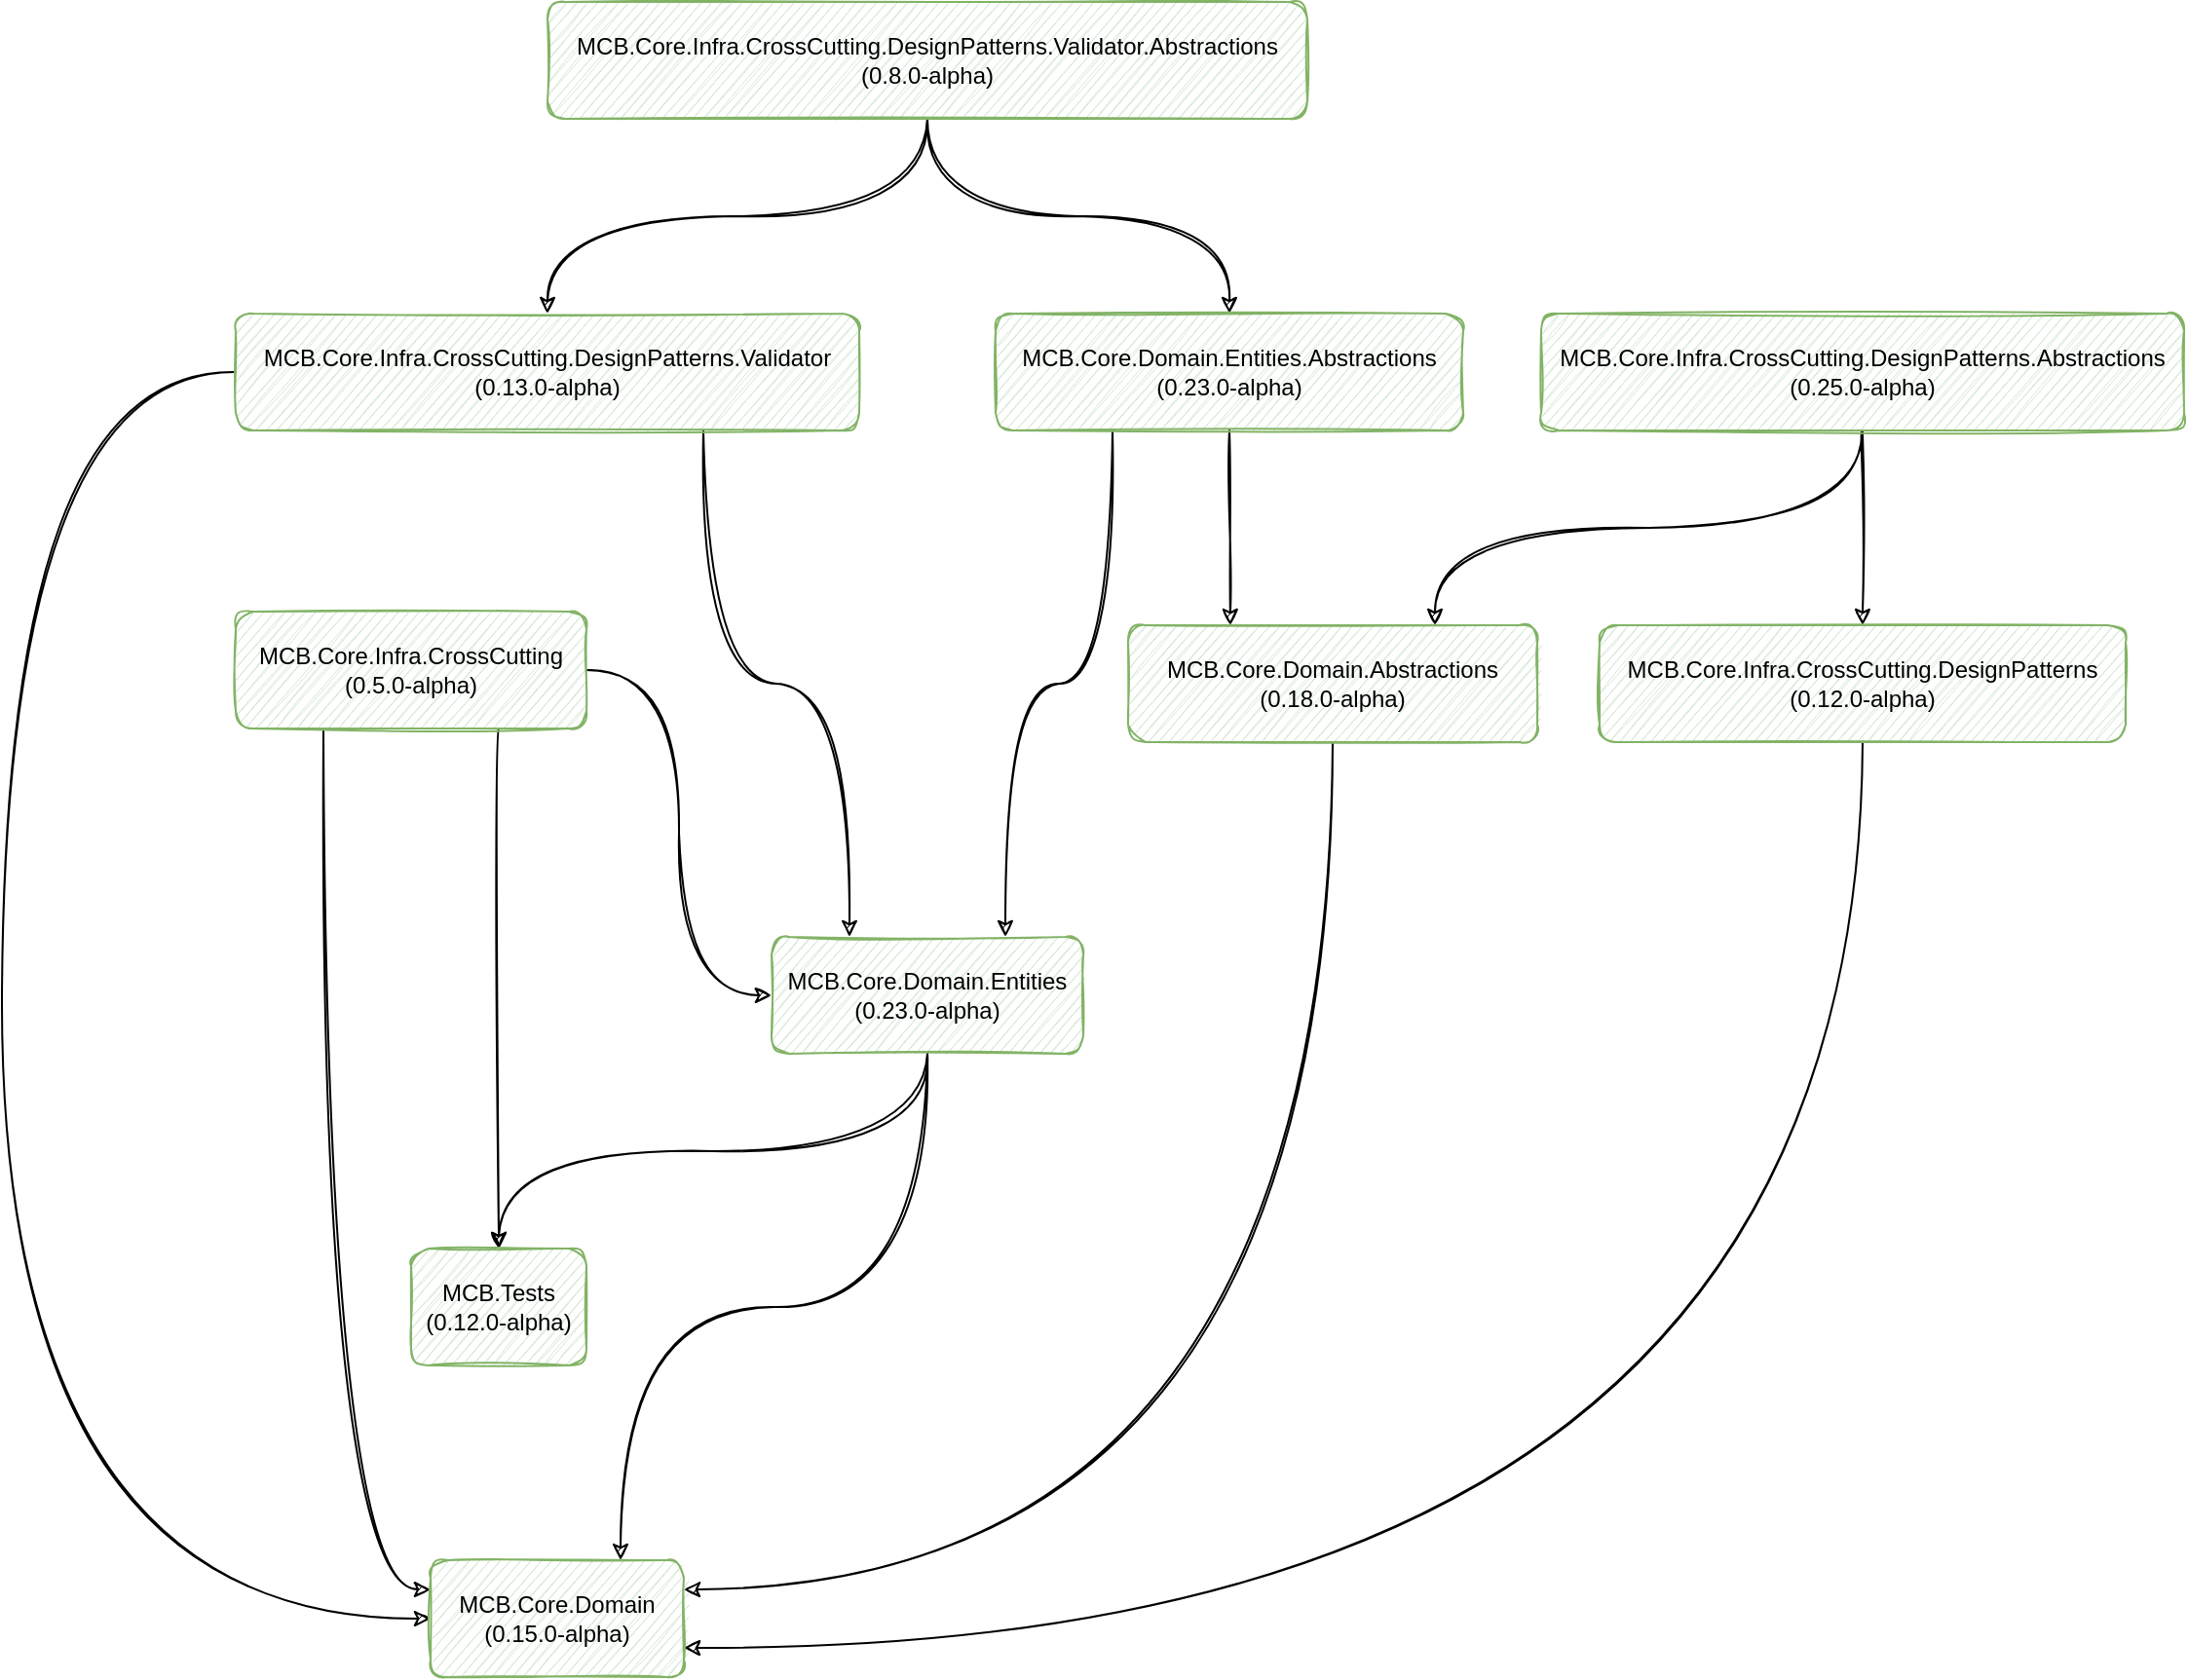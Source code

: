 <mxfile version="20.2.3" type="device"><diagram id="06RkCpFbpH6f8UlhYa3Y" name="Page-1"><mxGraphModel dx="2062" dy="857" grid="1" gridSize="10" guides="1" tooltips="1" connect="1" arrows="1" fold="1" page="1" pageScale="1" pageWidth="1169" pageHeight="827" math="0" shadow="0"><root><mxCell id="0"/><mxCell id="1" parent="0"/><mxCell id="PcA1VfBWENAPqxb3NAZG-33" style="edgeStyle=orthogonalEdgeStyle;rounded=1;orthogonalLoop=1;jettySize=auto;html=1;exitX=0.75;exitY=1;exitDx=0;exitDy=0;sketch=1;curved=1;" parent="1" source="wrAOR2XyxHAR7YnAa5zK-1" target="PcA1VfBWENAPqxb3NAZG-27" edge="1"><mxGeometry relative="1" as="geometry"/></mxCell><mxCell id="PcA1VfBWENAPqxb3NAZG-41" style="edgeStyle=orthogonalEdgeStyle;rounded=1;orthogonalLoop=1;jettySize=auto;html=1;exitX=0.25;exitY=1;exitDx=0;exitDy=0;entryX=0;entryY=0.25;entryDx=0;entryDy=0;sketch=1;curved=1;" parent="1" source="wrAOR2XyxHAR7YnAa5zK-1" target="PcA1VfBWENAPqxb3NAZG-14" edge="1"><mxGeometry relative="1" as="geometry"/></mxCell><mxCell id="tfhzQsaDoBt_08WCgqQs-1" style="edgeStyle=orthogonalEdgeStyle;rounded=1;orthogonalLoop=1;jettySize=auto;html=1;exitX=1;exitY=0.5;exitDx=0;exitDy=0;entryX=0;entryY=0.5;entryDx=0;entryDy=0;sketch=1;curved=1;" parent="1" source="wrAOR2XyxHAR7YnAa5zK-1" target="PcA1VfBWENAPqxb3NAZG-15" edge="1"><mxGeometry relative="1" as="geometry"/></mxCell><mxCell id="wrAOR2XyxHAR7YnAa5zK-1" value="MCB.Core.Infra.CrossCutting&lt;br&gt;(0.5.0-alpha)" style="rounded=1;whiteSpace=wrap;html=1;sketch=1;fillColor=#d5e8d4;strokeColor=#82b366;" parent="1" vertex="1"><mxGeometry x="140" y="353" width="180" height="60" as="geometry"/></mxCell><mxCell id="PcA1VfBWENAPqxb3NAZG-3" value="" style="edgeStyle=orthogonalEdgeStyle;rounded=1;orthogonalLoop=1;jettySize=auto;html=1;sketch=1;curved=1;" parent="1" source="PcA1VfBWENAPqxb3NAZG-1" target="PcA1VfBWENAPqxb3NAZG-2" edge="1"><mxGeometry relative="1" as="geometry"/></mxCell><mxCell id="PcA1VfBWENAPqxb3NAZG-36" style="edgeStyle=orthogonalEdgeStyle;rounded=1;orthogonalLoop=1;jettySize=auto;html=1;exitX=0.5;exitY=1;exitDx=0;exitDy=0;entryX=0.75;entryY=0;entryDx=0;entryDy=0;sketch=1;curved=1;" parent="1" source="PcA1VfBWENAPqxb3NAZG-1" target="PcA1VfBWENAPqxb3NAZG-9" edge="1"><mxGeometry relative="1" as="geometry"/></mxCell><mxCell id="PcA1VfBWENAPqxb3NAZG-1" value="MCB.Core.Infra.CrossCutting.DesignPatterns.Abstractions&lt;br&gt;(0.25.0-alpha)" style="rounded=1;whiteSpace=wrap;html=1;sketch=1;fillColor=#d5e8d4;strokeColor=#82b366;" parent="1" vertex="1"><mxGeometry x="810" y="200" width="330" height="60" as="geometry"/></mxCell><mxCell id="PcA1VfBWENAPqxb3NAZG-37" style="edgeStyle=orthogonalEdgeStyle;rounded=1;orthogonalLoop=1;jettySize=auto;html=1;exitX=0.5;exitY=1;exitDx=0;exitDy=0;entryX=1;entryY=0.75;entryDx=0;entryDy=0;sketch=1;curved=1;" parent="1" source="PcA1VfBWENAPqxb3NAZG-2" target="PcA1VfBWENAPqxb3NAZG-14" edge="1"><mxGeometry relative="1" as="geometry"/></mxCell><mxCell id="PcA1VfBWENAPqxb3NAZG-2" value="MCB.Core.Infra.CrossCutting.DesignPatterns&lt;br&gt;(0.12.0-alpha)" style="rounded=1;whiteSpace=wrap;html=1;sketch=1;fillColor=#d5e8d4;strokeColor=#82b366;" parent="1" vertex="1"><mxGeometry x="840" y="360" width="270" height="60" as="geometry"/></mxCell><mxCell id="PcA1VfBWENAPqxb3NAZG-25" style="edgeStyle=orthogonalEdgeStyle;rounded=1;orthogonalLoop=1;jettySize=auto;html=1;exitX=0.5;exitY=1;exitDx=0;exitDy=0;sketch=1;curved=1;" parent="1" source="PcA1VfBWENAPqxb3NAZG-4" target="PcA1VfBWENAPqxb3NAZG-5" edge="1"><mxGeometry relative="1" as="geometry"/></mxCell><mxCell id="PcA1VfBWENAPqxb3NAZG-26" style="edgeStyle=orthogonalEdgeStyle;rounded=1;orthogonalLoop=1;jettySize=auto;html=1;exitX=0.5;exitY=1;exitDx=0;exitDy=0;sketch=1;curved=1;" parent="1" source="PcA1VfBWENAPqxb3NAZG-4" target="PcA1VfBWENAPqxb3NAZG-7" edge="1"><mxGeometry relative="1" as="geometry"/></mxCell><mxCell id="PcA1VfBWENAPqxb3NAZG-4" value="MCB.Core.Infra.CrossCutting.DesignPatterns.Validator.Abstractions&lt;br&gt;(0.8.0-alpha)" style="rounded=1;whiteSpace=wrap;html=1;sketch=1;fillColor=#d5e8d4;strokeColor=#82b366;" parent="1" vertex="1"><mxGeometry x="300" y="40" width="390" height="60" as="geometry"/></mxCell><mxCell id="PcA1VfBWENAPqxb3NAZG-38" style="edgeStyle=orthogonalEdgeStyle;rounded=1;orthogonalLoop=1;jettySize=auto;html=1;exitX=0.75;exitY=1;exitDx=0;exitDy=0;entryX=0.25;entryY=0;entryDx=0;entryDy=0;sketch=1;curved=1;" parent="1" source="PcA1VfBWENAPqxb3NAZG-5" target="PcA1VfBWENAPqxb3NAZG-15" edge="1"><mxGeometry relative="1" as="geometry"/></mxCell><mxCell id="PcA1VfBWENAPqxb3NAZG-39" style="edgeStyle=orthogonalEdgeStyle;rounded=1;orthogonalLoop=1;jettySize=auto;html=1;exitX=0;exitY=0.5;exitDx=0;exitDy=0;entryX=0;entryY=0.5;entryDx=0;entryDy=0;sketch=1;curved=1;" parent="1" source="PcA1VfBWENAPqxb3NAZG-5" target="PcA1VfBWENAPqxb3NAZG-14" edge="1"><mxGeometry relative="1" as="geometry"><Array as="points"><mxPoint x="20" y="230"/><mxPoint x="20" y="870"/></Array></mxGeometry></mxCell><mxCell id="PcA1VfBWENAPqxb3NAZG-5" value="MCB.Core.Infra.CrossCutting.DesignPatterns.Validator&lt;br&gt;(0.13.0-alpha)" style="rounded=1;whiteSpace=wrap;html=1;sketch=1;fillColor=#d5e8d4;strokeColor=#82b366;" parent="1" vertex="1"><mxGeometry x="140" y="200" width="320" height="60" as="geometry"/></mxCell><mxCell id="PcA1VfBWENAPqxb3NAZG-31" style="edgeStyle=orthogonalEdgeStyle;rounded=1;orthogonalLoop=1;jettySize=auto;html=1;exitX=0.5;exitY=1;exitDx=0;exitDy=0;entryX=0.25;entryY=0;entryDx=0;entryDy=0;sketch=1;curved=1;" parent="1" source="PcA1VfBWENAPqxb3NAZG-7" target="PcA1VfBWENAPqxb3NAZG-9" edge="1"><mxGeometry relative="1" as="geometry"/></mxCell><mxCell id="tfhzQsaDoBt_08WCgqQs-2" style="edgeStyle=orthogonalEdgeStyle;rounded=1;orthogonalLoop=1;jettySize=auto;html=1;exitX=0.25;exitY=1;exitDx=0;exitDy=0;entryX=0.75;entryY=0;entryDx=0;entryDy=0;sketch=1;curved=1;" parent="1" source="PcA1VfBWENAPqxb3NAZG-7" target="PcA1VfBWENAPqxb3NAZG-15" edge="1"><mxGeometry relative="1" as="geometry"/></mxCell><mxCell id="PcA1VfBWENAPqxb3NAZG-7" value="MCB.Core.Domain.Entities.Abstractions&lt;br&gt;(0.23.0-alpha)" style="rounded=1;whiteSpace=wrap;html=1;sketch=1;fillColor=#d5e8d4;strokeColor=#82b366;" parent="1" vertex="1"><mxGeometry x="530" y="200" width="240" height="60" as="geometry"/></mxCell><mxCell id="PcA1VfBWENAPqxb3NAZG-42" style="edgeStyle=orthogonalEdgeStyle;rounded=1;orthogonalLoop=1;jettySize=auto;html=1;exitX=0.5;exitY=1;exitDx=0;exitDy=0;entryX=1;entryY=0.25;entryDx=0;entryDy=0;sketch=1;curved=1;" parent="1" source="PcA1VfBWENAPqxb3NAZG-9" target="PcA1VfBWENAPqxb3NAZG-14" edge="1"><mxGeometry relative="1" as="geometry"/></mxCell><mxCell id="PcA1VfBWENAPqxb3NAZG-9" value="MCB.Core.Domain.Abstractions&lt;br&gt;(0.18.0-alpha)" style="rounded=1;whiteSpace=wrap;html=1;sketch=1;fillColor=#d5e8d4;strokeColor=#82b366;" parent="1" vertex="1"><mxGeometry x="598" y="360" width="210" height="60" as="geometry"/></mxCell><mxCell id="PcA1VfBWENAPqxb3NAZG-14" value="MCB.Core.Domain&lt;br&gt;(0.15.0-alpha)" style="rounded=1;whiteSpace=wrap;html=1;sketch=1;fillColor=#d5e8d4;strokeColor=#82b366;" parent="1" vertex="1"><mxGeometry x="240" y="840" width="130" height="60" as="geometry"/></mxCell><mxCell id="PcA1VfBWENAPqxb3NAZG-44" style="edgeStyle=orthogonalEdgeStyle;rounded=1;orthogonalLoop=1;jettySize=auto;html=1;exitX=0.5;exitY=1;exitDx=0;exitDy=0;entryX=0.75;entryY=0;entryDx=0;entryDy=0;sketch=1;curved=1;" parent="1" source="PcA1VfBWENAPqxb3NAZG-15" target="PcA1VfBWENAPqxb3NAZG-14" edge="1"><mxGeometry relative="1" as="geometry"/></mxCell><mxCell id="dP3vPYSttG-R8qExbE_N-1" style="edgeStyle=orthogonalEdgeStyle;rounded=0;orthogonalLoop=1;jettySize=auto;html=1;sketch=1;curved=1;entryX=0.5;entryY=1;entryDx=0;entryDy=0;exitX=0.5;exitY=0;exitDx=0;exitDy=0;startArrow=classic;startFill=1;endArrow=none;endFill=0;" parent="1" source="PcA1VfBWENAPqxb3NAZG-27" target="PcA1VfBWENAPqxb3NAZG-15" edge="1"><mxGeometry relative="1" as="geometry"><mxPoint x="410" y="640" as="sourcePoint"/></mxGeometry></mxCell><mxCell id="PcA1VfBWENAPqxb3NAZG-15" value="MCB.Core.Domain.Entities&lt;br&gt;(0.23.0-alpha)" style="rounded=1;whiteSpace=wrap;html=1;sketch=1;fillColor=#d5e8d4;strokeColor=#82b366;" parent="1" vertex="1"><mxGeometry x="415" y="520" width="160" height="60" as="geometry"/></mxCell><mxCell id="PcA1VfBWENAPqxb3NAZG-27" value="MCB.Tests&lt;br&gt;(0.12.0-alpha)" style="rounded=1;whiteSpace=wrap;html=1;sketch=1;fillColor=#d5e8d4;strokeColor=#82b366;" parent="1" vertex="1"><mxGeometry x="230" y="680" width="90" height="60" as="geometry"/></mxCell></root></mxGraphModel></diagram></mxfile>